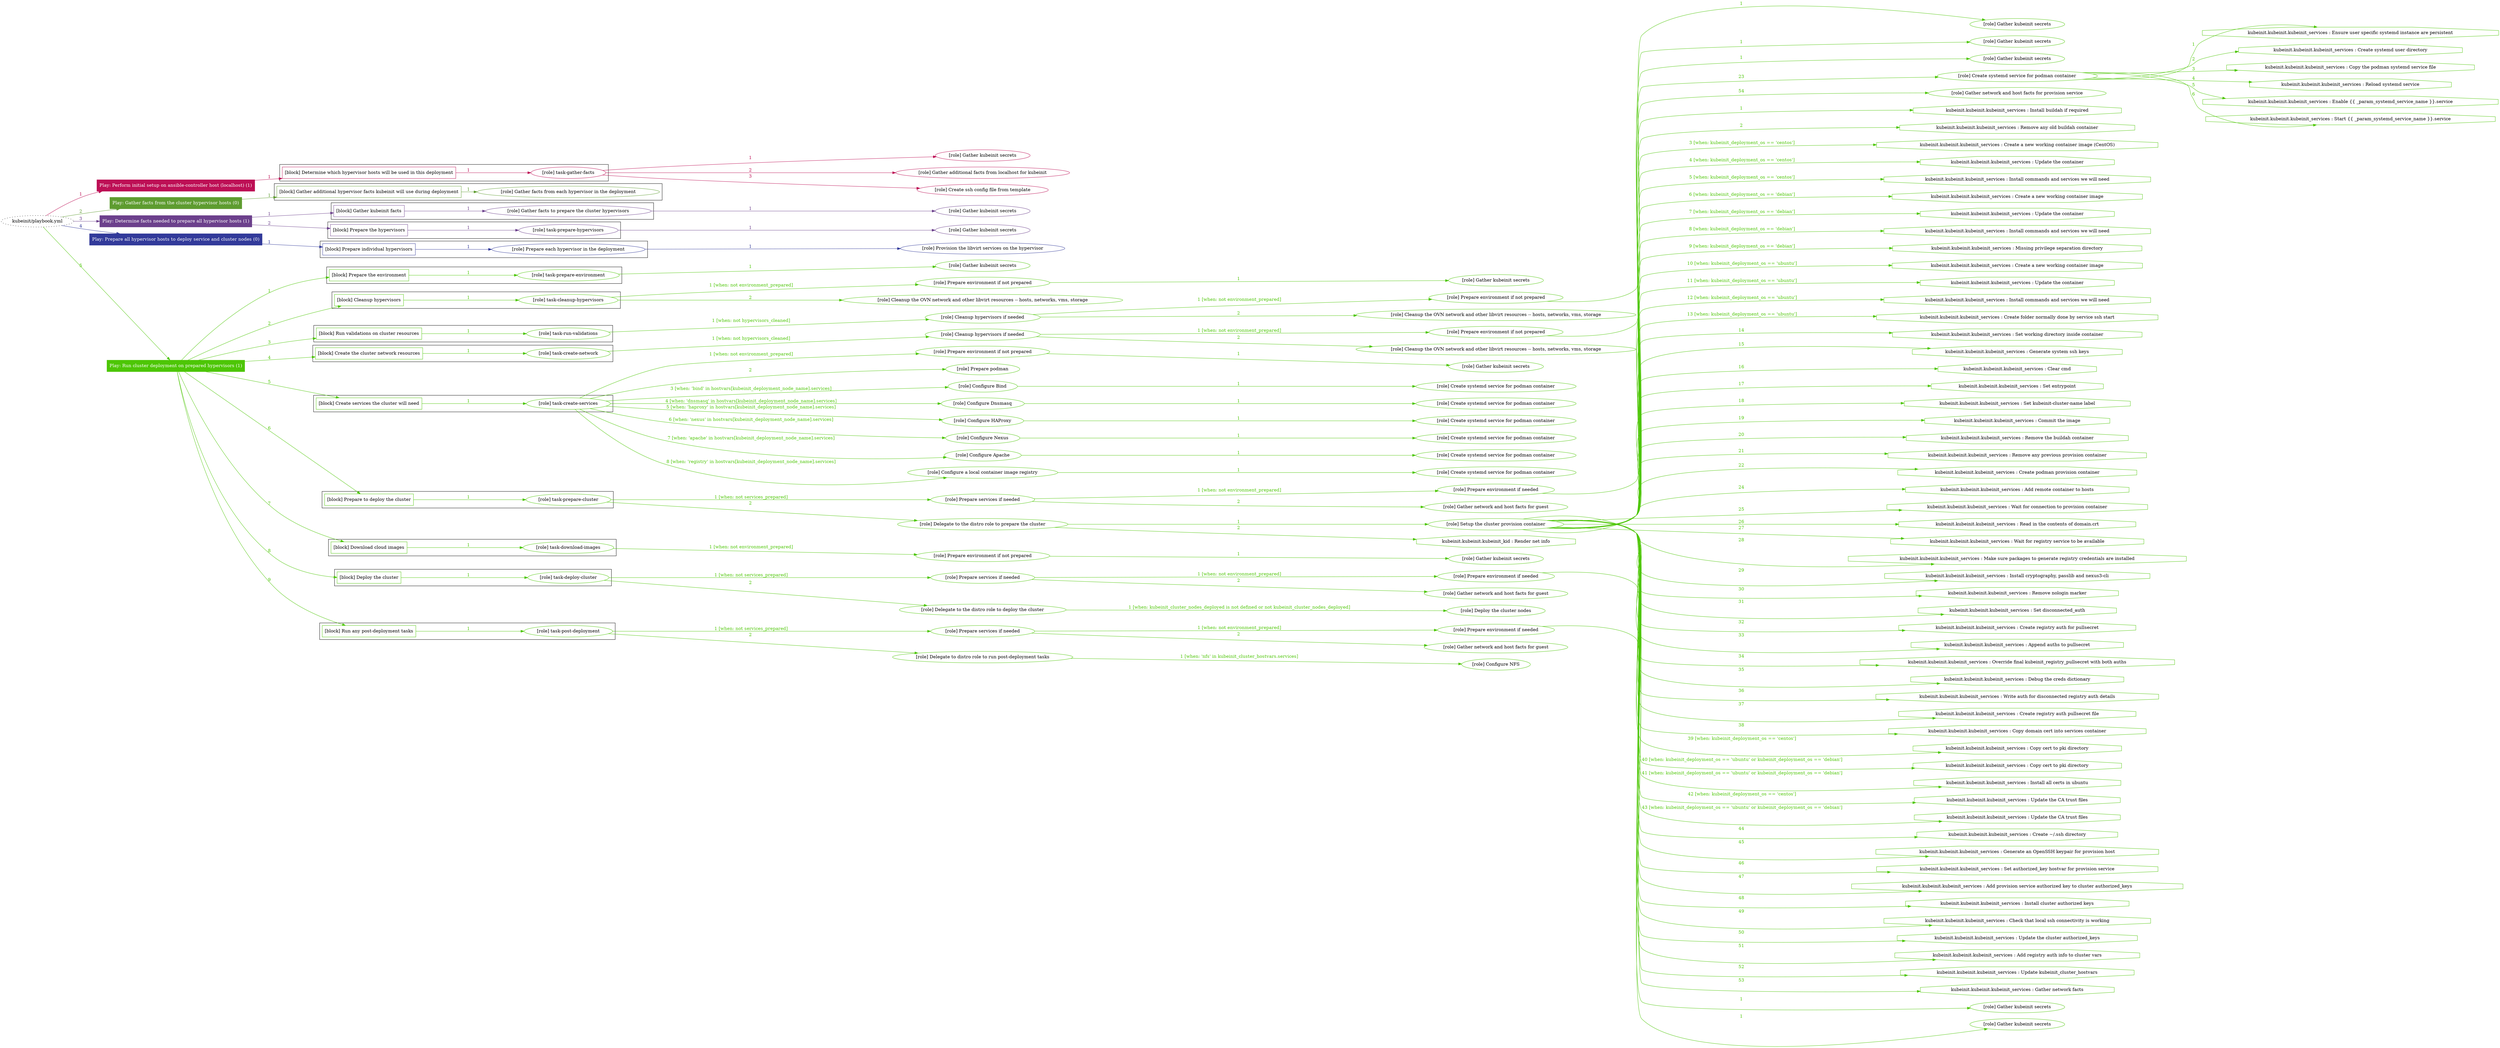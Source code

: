 digraph {
	graph [concentrate=true ordering=in rankdir=LR ratio=fill]
	edge [esep=5 sep=10]
	"kubeinit/playbook.yml" [URL="/home/runner/work/kubeinit/kubeinit/kubeinit/playbook.yml" id=playbook_1cd0ad19 style=dotted]
	play_3f92ce99 [label="Play: Perform initial setup on ansible-controller host (localhost) (1)" URL="/home/runner/work/kubeinit/kubeinit/kubeinit/playbook.yml" color="#bd0f55" fontcolor="#ffffff" id=play_3f92ce99 shape=box style=filled tooltip=localhost]
	"kubeinit/playbook.yml" -> play_3f92ce99 [label="1 " color="#bd0f55" fontcolor="#bd0f55" id=edge_9026a920 labeltooltip="1 " tooltip="1 "]
	subgraph "Gather kubeinit secrets" {
		role_a303fa6c [label="[role] Gather kubeinit secrets" URL="/home/runner/.ansible/collections/ansible_collections/kubeinit/kubeinit/roles/kubeinit_prepare/tasks/build_hypervisors_group.yml" color="#bd0f55" id=role_a303fa6c tooltip="Gather kubeinit secrets"]
	}
	subgraph "Gather additional facts from localhost for kubeinit" {
		role_de8dac18 [label="[role] Gather additional facts from localhost for kubeinit" URL="/home/runner/.ansible/collections/ansible_collections/kubeinit/kubeinit/roles/kubeinit_prepare/tasks/build_hypervisors_group.yml" color="#bd0f55" id=role_de8dac18 tooltip="Gather additional facts from localhost for kubeinit"]
	}
	subgraph "Create ssh config file from template" {
		role_9163b5f0 [label="[role] Create ssh config file from template" URL="/home/runner/.ansible/collections/ansible_collections/kubeinit/kubeinit/roles/kubeinit_prepare/tasks/build_hypervisors_group.yml" color="#bd0f55" id=role_9163b5f0 tooltip="Create ssh config file from template"]
	}
	subgraph "task-gather-facts" {
		role_c90dbce6 [label="[role] task-gather-facts" URL="/home/runner/work/kubeinit/kubeinit/kubeinit/playbook.yml" color="#bd0f55" id=role_c90dbce6 tooltip="task-gather-facts"]
		role_c90dbce6 -> role_a303fa6c [label="1 " color="#bd0f55" fontcolor="#bd0f55" id=edge_a6a88d71 labeltooltip="1 " tooltip="1 "]
		role_c90dbce6 -> role_de8dac18 [label="2 " color="#bd0f55" fontcolor="#bd0f55" id=edge_7e253f9a labeltooltip="2 " tooltip="2 "]
		role_c90dbce6 -> role_9163b5f0 [label="3 " color="#bd0f55" fontcolor="#bd0f55" id=edge_bf095c24 labeltooltip="3 " tooltip="3 "]
	}
	subgraph "Play: Perform initial setup on ansible-controller host (localhost) (1)" {
		play_3f92ce99 -> block_12f6102b [label=1 color="#bd0f55" fontcolor="#bd0f55" id=edge_4ffb1701 labeltooltip=1 tooltip=1]
		subgraph cluster_block_12f6102b {
			block_12f6102b [label="[block] Determine which hypervisor hosts will be used in this deployment" URL="/home/runner/work/kubeinit/kubeinit/kubeinit/playbook.yml" color="#bd0f55" id=block_12f6102b labeltooltip="Determine which hypervisor hosts will be used in this deployment" shape=box tooltip="Determine which hypervisor hosts will be used in this deployment"]
			block_12f6102b -> role_c90dbce6 [label="1 " color="#bd0f55" fontcolor="#bd0f55" id=edge_0c66a260 labeltooltip="1 " tooltip="1 "]
		}
	}
	play_8e539df4 [label="Play: Gather facts from the cluster hypervisor hosts (0)" URL="/home/runner/work/kubeinit/kubeinit/kubeinit/playbook.yml" color="#5e9c30" fontcolor="#ffffff" id=play_8e539df4 shape=box style=filled tooltip="Play: Gather facts from the cluster hypervisor hosts (0)"]
	"kubeinit/playbook.yml" -> play_8e539df4 [label="2 " color="#5e9c30" fontcolor="#5e9c30" id=edge_c7a94819 labeltooltip="2 " tooltip="2 "]
	subgraph "Gather facts from each hypervisor in the deployment" {
		role_f660e8ae [label="[role] Gather facts from each hypervisor in the deployment" URL="/home/runner/work/kubeinit/kubeinit/kubeinit/playbook.yml" color="#5e9c30" id=role_f660e8ae tooltip="Gather facts from each hypervisor in the deployment"]
	}
	subgraph "Play: Gather facts from the cluster hypervisor hosts (0)" {
		play_8e539df4 -> block_62b95513 [label=1 color="#5e9c30" fontcolor="#5e9c30" id=edge_4a9a85d6 labeltooltip=1 tooltip=1]
		subgraph cluster_block_62b95513 {
			block_62b95513 [label="[block] Gather additional hypervisor facts kubeinit will use during deployment" URL="/home/runner/work/kubeinit/kubeinit/kubeinit/playbook.yml" color="#5e9c30" id=block_62b95513 labeltooltip="Gather additional hypervisor facts kubeinit will use during deployment" shape=box tooltip="Gather additional hypervisor facts kubeinit will use during deployment"]
			block_62b95513 -> role_f660e8ae [label="1 " color="#5e9c30" fontcolor="#5e9c30" id=edge_ff297562 labeltooltip="1 " tooltip="1 "]
		}
	}
	play_6cd8bf2d [label="Play: Determine facts needed to prepare all hypervisor hosts (1)" URL="/home/runner/work/kubeinit/kubeinit/kubeinit/playbook.yml" color="#6c408c" fontcolor="#ffffff" id=play_6cd8bf2d shape=box style=filled tooltip=localhost]
	"kubeinit/playbook.yml" -> play_6cd8bf2d [label="3 " color="#6c408c" fontcolor="#6c408c" id=edge_d40d78b9 labeltooltip="3 " tooltip="3 "]
	subgraph "Gather kubeinit secrets" {
		role_d081d945 [label="[role] Gather kubeinit secrets" URL="/home/runner/.ansible/collections/ansible_collections/kubeinit/kubeinit/roles/kubeinit_prepare/tasks/gather_kubeinit_facts.yml" color="#6c408c" id=role_d081d945 tooltip="Gather kubeinit secrets"]
	}
	subgraph "Gather facts to prepare the cluster hypervisors" {
		role_35de8ae5 [label="[role] Gather facts to prepare the cluster hypervisors" URL="/home/runner/work/kubeinit/kubeinit/kubeinit/playbook.yml" color="#6c408c" id=role_35de8ae5 tooltip="Gather facts to prepare the cluster hypervisors"]
		role_35de8ae5 -> role_d081d945 [label="1 " color="#6c408c" fontcolor="#6c408c" id=edge_ebe3a7b9 labeltooltip="1 " tooltip="1 "]
	}
	subgraph "Gather kubeinit secrets" {
		role_28ea9d00 [label="[role] Gather kubeinit secrets" URL="/home/runner/.ansible/collections/ansible_collections/kubeinit/kubeinit/roles/kubeinit_prepare/tasks/gather_kubeinit_facts.yml" color="#6c408c" id=role_28ea9d00 tooltip="Gather kubeinit secrets"]
	}
	subgraph "task-prepare-hypervisors" {
		role_5eb4c036 [label="[role] task-prepare-hypervisors" URL="/home/runner/work/kubeinit/kubeinit/kubeinit/playbook.yml" color="#6c408c" id=role_5eb4c036 tooltip="task-prepare-hypervisors"]
		role_5eb4c036 -> role_28ea9d00 [label="1 " color="#6c408c" fontcolor="#6c408c" id=edge_d955ccab labeltooltip="1 " tooltip="1 "]
	}
	subgraph "Play: Determine facts needed to prepare all hypervisor hosts (1)" {
		play_6cd8bf2d -> block_d2ed5210 [label=1 color="#6c408c" fontcolor="#6c408c" id=edge_a370770e labeltooltip=1 tooltip=1]
		subgraph cluster_block_d2ed5210 {
			block_d2ed5210 [label="[block] Gather kubeinit facts" URL="/home/runner/work/kubeinit/kubeinit/kubeinit/playbook.yml" color="#6c408c" id=block_d2ed5210 labeltooltip="Gather kubeinit facts" shape=box tooltip="Gather kubeinit facts"]
			block_d2ed5210 -> role_35de8ae5 [label="1 " color="#6c408c" fontcolor="#6c408c" id=edge_2c989feb labeltooltip="1 " tooltip="1 "]
		}
		play_6cd8bf2d -> block_6f41c1b2 [label=2 color="#6c408c" fontcolor="#6c408c" id=edge_25a23ac0 labeltooltip=2 tooltip=2]
		subgraph cluster_block_6f41c1b2 {
			block_6f41c1b2 [label="[block] Prepare the hypervisors" URL="/home/runner/work/kubeinit/kubeinit/kubeinit/playbook.yml" color="#6c408c" id=block_6f41c1b2 labeltooltip="Prepare the hypervisors" shape=box tooltip="Prepare the hypervisors"]
			block_6f41c1b2 -> role_5eb4c036 [label="1 " color="#6c408c" fontcolor="#6c408c" id=edge_7ac8585a labeltooltip="1 " tooltip="1 "]
		}
	}
	play_6a029f30 [label="Play: Prepare all hypervisor hosts to deploy service and cluster nodes (0)" URL="/home/runner/work/kubeinit/kubeinit/kubeinit/playbook.yml" color="#323a9a" fontcolor="#ffffff" id=play_6a029f30 shape=box style=filled tooltip="Play: Prepare all hypervisor hosts to deploy service and cluster nodes (0)"]
	"kubeinit/playbook.yml" -> play_6a029f30 [label="4 " color="#323a9a" fontcolor="#323a9a" id=edge_0084ea5f labeltooltip="4 " tooltip="4 "]
	subgraph "Provision the libvirt services on the hypervisor" {
		role_8d9ae8e9 [label="[role] Provision the libvirt services on the hypervisor" URL="/home/runner/.ansible/collections/ansible_collections/kubeinit/kubeinit/roles/kubeinit_prepare/tasks/prepare_hypervisor.yml" color="#323a9a" id=role_8d9ae8e9 tooltip="Provision the libvirt services on the hypervisor"]
	}
	subgraph "Prepare each hypervisor in the deployment" {
		role_c72dc996 [label="[role] Prepare each hypervisor in the deployment" URL="/home/runner/work/kubeinit/kubeinit/kubeinit/playbook.yml" color="#323a9a" id=role_c72dc996 tooltip="Prepare each hypervisor in the deployment"]
		role_c72dc996 -> role_8d9ae8e9 [label="1 " color="#323a9a" fontcolor="#323a9a" id=edge_9557171c labeltooltip="1 " tooltip="1 "]
	}
	subgraph "Play: Prepare all hypervisor hosts to deploy service and cluster nodes (0)" {
		play_6a029f30 -> block_7cc8f32f [label=1 color="#323a9a" fontcolor="#323a9a" id=edge_70c52d5e labeltooltip=1 tooltip=1]
		subgraph cluster_block_7cc8f32f {
			block_7cc8f32f [label="[block] Prepare individual hypervisors" URL="/home/runner/work/kubeinit/kubeinit/kubeinit/playbook.yml" color="#323a9a" id=block_7cc8f32f labeltooltip="Prepare individual hypervisors" shape=box tooltip="Prepare individual hypervisors"]
			block_7cc8f32f -> role_c72dc996 [label="1 " color="#323a9a" fontcolor="#323a9a" id=edge_b7c56608 labeltooltip="1 " tooltip="1 "]
		}
	}
	play_9c832403 [label="Play: Run cluster deployment on prepared hypervisors (1)" URL="/home/runner/work/kubeinit/kubeinit/kubeinit/playbook.yml" color="#4dc606" fontcolor="#ffffff" id=play_9c832403 shape=box style=filled tooltip=localhost]
	"kubeinit/playbook.yml" -> play_9c832403 [label="5 " color="#4dc606" fontcolor="#4dc606" id=edge_dcd6c384 labeltooltip="5 " tooltip="5 "]
	subgraph "Gather kubeinit secrets" {
		role_1ed79abc [label="[role] Gather kubeinit secrets" URL="/home/runner/.ansible/collections/ansible_collections/kubeinit/kubeinit/roles/kubeinit_prepare/tasks/gather_kubeinit_facts.yml" color="#4dc606" id=role_1ed79abc tooltip="Gather kubeinit secrets"]
	}
	subgraph "task-prepare-environment" {
		role_7139d75e [label="[role] task-prepare-environment" URL="/home/runner/work/kubeinit/kubeinit/kubeinit/playbook.yml" color="#4dc606" id=role_7139d75e tooltip="task-prepare-environment"]
		role_7139d75e -> role_1ed79abc [label="1 " color="#4dc606" fontcolor="#4dc606" id=edge_f418726d labeltooltip="1 " tooltip="1 "]
	}
	subgraph "Gather kubeinit secrets" {
		role_1ad4d306 [label="[role] Gather kubeinit secrets" URL="/home/runner/.ansible/collections/ansible_collections/kubeinit/kubeinit/roles/kubeinit_prepare/tasks/gather_kubeinit_facts.yml" color="#4dc606" id=role_1ad4d306 tooltip="Gather kubeinit secrets"]
	}
	subgraph "Prepare environment if not prepared" {
		role_c754b19c [label="[role] Prepare environment if not prepared" URL="/home/runner/.ansible/collections/ansible_collections/kubeinit/kubeinit/roles/kubeinit_prepare/tasks/cleanup_hypervisors.yml" color="#4dc606" id=role_c754b19c tooltip="Prepare environment if not prepared"]
		role_c754b19c -> role_1ad4d306 [label="1 " color="#4dc606" fontcolor="#4dc606" id=edge_631f54d4 labeltooltip="1 " tooltip="1 "]
	}
	subgraph "Cleanup the OVN network and other libvirt resources -- hosts, networks, vms, storage" {
		role_e54846de [label="[role] Cleanup the OVN network and other libvirt resources -- hosts, networks, vms, storage" URL="/home/runner/.ansible/collections/ansible_collections/kubeinit/kubeinit/roles/kubeinit_prepare/tasks/cleanup_hypervisors.yml" color="#4dc606" id=role_e54846de tooltip="Cleanup the OVN network and other libvirt resources -- hosts, networks, vms, storage"]
	}
	subgraph "task-cleanup-hypervisors" {
		role_efec3e49 [label="[role] task-cleanup-hypervisors" URL="/home/runner/work/kubeinit/kubeinit/kubeinit/playbook.yml" color="#4dc606" id=role_efec3e49 tooltip="task-cleanup-hypervisors"]
		role_efec3e49 -> role_c754b19c [label="1 [when: not environment_prepared]" color="#4dc606" fontcolor="#4dc606" id=edge_d877009c labeltooltip="1 [when: not environment_prepared]" tooltip="1 [when: not environment_prepared]"]
		role_efec3e49 -> role_e54846de [label="2 " color="#4dc606" fontcolor="#4dc606" id=edge_a92cf212 labeltooltip="2 " tooltip="2 "]
	}
	subgraph "Gather kubeinit secrets" {
		role_10e2217d [label="[role] Gather kubeinit secrets" URL="/home/runner/.ansible/collections/ansible_collections/kubeinit/kubeinit/roles/kubeinit_prepare/tasks/gather_kubeinit_facts.yml" color="#4dc606" id=role_10e2217d tooltip="Gather kubeinit secrets"]
	}
	subgraph "Prepare environment if not prepared" {
		role_f6a0c15b [label="[role] Prepare environment if not prepared" URL="/home/runner/.ansible/collections/ansible_collections/kubeinit/kubeinit/roles/kubeinit_prepare/tasks/cleanup_hypervisors.yml" color="#4dc606" id=role_f6a0c15b tooltip="Prepare environment if not prepared"]
		role_f6a0c15b -> role_10e2217d [label="1 " color="#4dc606" fontcolor="#4dc606" id=edge_bb08a97d labeltooltip="1 " tooltip="1 "]
	}
	subgraph "Cleanup the OVN network and other libvirt resources -- hosts, networks, vms, storage" {
		role_9f27dccd [label="[role] Cleanup the OVN network and other libvirt resources -- hosts, networks, vms, storage" URL="/home/runner/.ansible/collections/ansible_collections/kubeinit/kubeinit/roles/kubeinit_prepare/tasks/cleanup_hypervisors.yml" color="#4dc606" id=role_9f27dccd tooltip="Cleanup the OVN network and other libvirt resources -- hosts, networks, vms, storage"]
	}
	subgraph "Cleanup hypervisors if needed" {
		role_b9bfdc58 [label="[role] Cleanup hypervisors if needed" URL="/home/runner/.ansible/collections/ansible_collections/kubeinit/kubeinit/roles/kubeinit_validations/tasks/main.yml" color="#4dc606" id=role_b9bfdc58 tooltip="Cleanup hypervisors if needed"]
		role_b9bfdc58 -> role_f6a0c15b [label="1 [when: not environment_prepared]" color="#4dc606" fontcolor="#4dc606" id=edge_a24ac11a labeltooltip="1 [when: not environment_prepared]" tooltip="1 [when: not environment_prepared]"]
		role_b9bfdc58 -> role_9f27dccd [label="2 " color="#4dc606" fontcolor="#4dc606" id=edge_97822c6a labeltooltip="2 " tooltip="2 "]
	}
	subgraph "task-run-validations" {
		role_6860d142 [label="[role] task-run-validations" URL="/home/runner/work/kubeinit/kubeinit/kubeinit/playbook.yml" color="#4dc606" id=role_6860d142 tooltip="task-run-validations"]
		role_6860d142 -> role_b9bfdc58 [label="1 [when: not hypervisors_cleaned]" color="#4dc606" fontcolor="#4dc606" id=edge_ad151af5 labeltooltip="1 [when: not hypervisors_cleaned]" tooltip="1 [when: not hypervisors_cleaned]"]
	}
	subgraph "Gather kubeinit secrets" {
		role_7c420617 [label="[role] Gather kubeinit secrets" URL="/home/runner/.ansible/collections/ansible_collections/kubeinit/kubeinit/roles/kubeinit_prepare/tasks/gather_kubeinit_facts.yml" color="#4dc606" id=role_7c420617 tooltip="Gather kubeinit secrets"]
	}
	subgraph "Prepare environment if not prepared" {
		role_a149926b [label="[role] Prepare environment if not prepared" URL="/home/runner/.ansible/collections/ansible_collections/kubeinit/kubeinit/roles/kubeinit_prepare/tasks/cleanup_hypervisors.yml" color="#4dc606" id=role_a149926b tooltip="Prepare environment if not prepared"]
		role_a149926b -> role_7c420617 [label="1 " color="#4dc606" fontcolor="#4dc606" id=edge_3ac7a4a2 labeltooltip="1 " tooltip="1 "]
	}
	subgraph "Cleanup the OVN network and other libvirt resources -- hosts, networks, vms, storage" {
		role_2fbc7ee9 [label="[role] Cleanup the OVN network and other libvirt resources -- hosts, networks, vms, storage" URL="/home/runner/.ansible/collections/ansible_collections/kubeinit/kubeinit/roles/kubeinit_prepare/tasks/cleanup_hypervisors.yml" color="#4dc606" id=role_2fbc7ee9 tooltip="Cleanup the OVN network and other libvirt resources -- hosts, networks, vms, storage"]
	}
	subgraph "Cleanup hypervisors if needed" {
		role_54cce3fe [label="[role] Cleanup hypervisors if needed" URL="/home/runner/.ansible/collections/ansible_collections/kubeinit/kubeinit/roles/kubeinit_libvirt/tasks/create_network.yml" color="#4dc606" id=role_54cce3fe tooltip="Cleanup hypervisors if needed"]
		role_54cce3fe -> role_a149926b [label="1 [when: not environment_prepared]" color="#4dc606" fontcolor="#4dc606" id=edge_efb2ad96 labeltooltip="1 [when: not environment_prepared]" tooltip="1 [when: not environment_prepared]"]
		role_54cce3fe -> role_2fbc7ee9 [label="2 " color="#4dc606" fontcolor="#4dc606" id=edge_d3071834 labeltooltip="2 " tooltip="2 "]
	}
	subgraph "task-create-network" {
		role_51cc66a8 [label="[role] task-create-network" URL="/home/runner/work/kubeinit/kubeinit/kubeinit/playbook.yml" color="#4dc606" id=role_51cc66a8 tooltip="task-create-network"]
		role_51cc66a8 -> role_54cce3fe [label="1 [when: not hypervisors_cleaned]" color="#4dc606" fontcolor="#4dc606" id=edge_f910237f labeltooltip="1 [when: not hypervisors_cleaned]" tooltip="1 [when: not hypervisors_cleaned]"]
	}
	subgraph "Gather kubeinit secrets" {
		role_a8b3cff1 [label="[role] Gather kubeinit secrets" URL="/home/runner/.ansible/collections/ansible_collections/kubeinit/kubeinit/roles/kubeinit_prepare/tasks/gather_kubeinit_facts.yml" color="#4dc606" id=role_a8b3cff1 tooltip="Gather kubeinit secrets"]
	}
	subgraph "Prepare environment if not prepared" {
		role_d475d3c9 [label="[role] Prepare environment if not prepared" URL="/home/runner/.ansible/collections/ansible_collections/kubeinit/kubeinit/roles/kubeinit_services/tasks/main.yml" color="#4dc606" id=role_d475d3c9 tooltip="Prepare environment if not prepared"]
		role_d475d3c9 -> role_a8b3cff1 [label="1 " color="#4dc606" fontcolor="#4dc606" id=edge_2e50e818 labeltooltip="1 " tooltip="1 "]
	}
	subgraph "Prepare podman" {
		role_4f7ff1fc [label="[role] Prepare podman" URL="/home/runner/.ansible/collections/ansible_collections/kubeinit/kubeinit/roles/kubeinit_services/tasks/00_create_service_pod.yml" color="#4dc606" id=role_4f7ff1fc tooltip="Prepare podman"]
	}
	subgraph "Create systemd service for podman container" {
		role_1e1da5f6 [label="[role] Create systemd service for podman container" URL="/home/runner/.ansible/collections/ansible_collections/kubeinit/kubeinit/roles/kubeinit_bind/tasks/main.yml" color="#4dc606" id=role_1e1da5f6 tooltip="Create systemd service for podman container"]
	}
	subgraph "Configure Bind" {
		role_d2c07e41 [label="[role] Configure Bind" URL="/home/runner/.ansible/collections/ansible_collections/kubeinit/kubeinit/roles/kubeinit_services/tasks/start_services_containers.yml" color="#4dc606" id=role_d2c07e41 tooltip="Configure Bind"]
		role_d2c07e41 -> role_1e1da5f6 [label="1 " color="#4dc606" fontcolor="#4dc606" id=edge_c4d5ef49 labeltooltip="1 " tooltip="1 "]
	}
	subgraph "Create systemd service for podman container" {
		role_333d0ce3 [label="[role] Create systemd service for podman container" URL="/home/runner/.ansible/collections/ansible_collections/kubeinit/kubeinit/roles/kubeinit_dnsmasq/tasks/main.yml" color="#4dc606" id=role_333d0ce3 tooltip="Create systemd service for podman container"]
	}
	subgraph "Configure Dnsmasq" {
		role_b8fe0020 [label="[role] Configure Dnsmasq" URL="/home/runner/.ansible/collections/ansible_collections/kubeinit/kubeinit/roles/kubeinit_services/tasks/start_services_containers.yml" color="#4dc606" id=role_b8fe0020 tooltip="Configure Dnsmasq"]
		role_b8fe0020 -> role_333d0ce3 [label="1 " color="#4dc606" fontcolor="#4dc606" id=edge_9b393cc8 labeltooltip="1 " tooltip="1 "]
	}
	subgraph "Create systemd service for podman container" {
		role_4878f3db [label="[role] Create systemd service for podman container" URL="/home/runner/.ansible/collections/ansible_collections/kubeinit/kubeinit/roles/kubeinit_haproxy/tasks/main.yml" color="#4dc606" id=role_4878f3db tooltip="Create systemd service for podman container"]
	}
	subgraph "Configure HAProxy" {
		role_1da67668 [label="[role] Configure HAProxy" URL="/home/runner/.ansible/collections/ansible_collections/kubeinit/kubeinit/roles/kubeinit_services/tasks/start_services_containers.yml" color="#4dc606" id=role_1da67668 tooltip="Configure HAProxy"]
		role_1da67668 -> role_4878f3db [label="1 " color="#4dc606" fontcolor="#4dc606" id=edge_f93607a9 labeltooltip="1 " tooltip="1 "]
	}
	subgraph "Create systemd service for podman container" {
		role_a4277508 [label="[role] Create systemd service for podman container" URL="/home/runner/.ansible/collections/ansible_collections/kubeinit/kubeinit/roles/kubeinit_nexus/tasks/main.yml" color="#4dc606" id=role_a4277508 tooltip="Create systemd service for podman container"]
	}
	subgraph "Configure Nexus" {
		role_d7456f78 [label="[role] Configure Nexus" URL="/home/runner/.ansible/collections/ansible_collections/kubeinit/kubeinit/roles/kubeinit_services/tasks/start_services_containers.yml" color="#4dc606" id=role_d7456f78 tooltip="Configure Nexus"]
		role_d7456f78 -> role_a4277508 [label="1 " color="#4dc606" fontcolor="#4dc606" id=edge_2ccc1590 labeltooltip="1 " tooltip="1 "]
	}
	subgraph "Create systemd service for podman container" {
		role_6f48f410 [label="[role] Create systemd service for podman container" URL="/home/runner/.ansible/collections/ansible_collections/kubeinit/kubeinit/roles/kubeinit_apache/tasks/main.yml" color="#4dc606" id=role_6f48f410 tooltip="Create systemd service for podman container"]
	}
	subgraph "Configure Apache" {
		role_35e03c6e [label="[role] Configure Apache" URL="/home/runner/.ansible/collections/ansible_collections/kubeinit/kubeinit/roles/kubeinit_services/tasks/start_services_containers.yml" color="#4dc606" id=role_35e03c6e tooltip="Configure Apache"]
		role_35e03c6e -> role_6f48f410 [label="1 " color="#4dc606" fontcolor="#4dc606" id=edge_9bf0b351 labeltooltip="1 " tooltip="1 "]
	}
	subgraph "Create systemd service for podman container" {
		role_3357e0c0 [label="[role] Create systemd service for podman container" URL="/home/runner/.ansible/collections/ansible_collections/kubeinit/kubeinit/roles/kubeinit_registry/tasks/main.yml" color="#4dc606" id=role_3357e0c0 tooltip="Create systemd service for podman container"]
	}
	subgraph "Configure a local container image registry" {
		role_7bc2fb5f [label="[role] Configure a local container image registry" URL="/home/runner/.ansible/collections/ansible_collections/kubeinit/kubeinit/roles/kubeinit_services/tasks/start_services_containers.yml" color="#4dc606" id=role_7bc2fb5f tooltip="Configure a local container image registry"]
		role_7bc2fb5f -> role_3357e0c0 [label="1 " color="#4dc606" fontcolor="#4dc606" id=edge_0c439cc0 labeltooltip="1 " tooltip="1 "]
	}
	subgraph "task-create-services" {
		role_2ffe22b0 [label="[role] task-create-services" URL="/home/runner/work/kubeinit/kubeinit/kubeinit/playbook.yml" color="#4dc606" id=role_2ffe22b0 tooltip="task-create-services"]
		role_2ffe22b0 -> role_d475d3c9 [label="1 [when: not environment_prepared]" color="#4dc606" fontcolor="#4dc606" id=edge_ea250dd8 labeltooltip="1 [when: not environment_prepared]" tooltip="1 [when: not environment_prepared]"]
		role_2ffe22b0 -> role_4f7ff1fc [label="2 " color="#4dc606" fontcolor="#4dc606" id=edge_472315bc labeltooltip="2 " tooltip="2 "]
		role_2ffe22b0 -> role_d2c07e41 [label="3 [when: 'bind' in hostvars[kubeinit_deployment_node_name].services]" color="#4dc606" fontcolor="#4dc606" id=edge_c84fbffc labeltooltip="3 [when: 'bind' in hostvars[kubeinit_deployment_node_name].services]" tooltip="3 [when: 'bind' in hostvars[kubeinit_deployment_node_name].services]"]
		role_2ffe22b0 -> role_b8fe0020 [label="4 [when: 'dnsmasq' in hostvars[kubeinit_deployment_node_name].services]" color="#4dc606" fontcolor="#4dc606" id=edge_73b6fa24 labeltooltip="4 [when: 'dnsmasq' in hostvars[kubeinit_deployment_node_name].services]" tooltip="4 [when: 'dnsmasq' in hostvars[kubeinit_deployment_node_name].services]"]
		role_2ffe22b0 -> role_1da67668 [label="5 [when: 'haproxy' in hostvars[kubeinit_deployment_node_name].services]" color="#4dc606" fontcolor="#4dc606" id=edge_3c1667e4 labeltooltip="5 [when: 'haproxy' in hostvars[kubeinit_deployment_node_name].services]" tooltip="5 [when: 'haproxy' in hostvars[kubeinit_deployment_node_name].services]"]
		role_2ffe22b0 -> role_d7456f78 [label="6 [when: 'nexus' in hostvars[kubeinit_deployment_node_name].services]" color="#4dc606" fontcolor="#4dc606" id=edge_3dd4d436 labeltooltip="6 [when: 'nexus' in hostvars[kubeinit_deployment_node_name].services]" tooltip="6 [when: 'nexus' in hostvars[kubeinit_deployment_node_name].services]"]
		role_2ffe22b0 -> role_35e03c6e [label="7 [when: 'apache' in hostvars[kubeinit_deployment_node_name].services]" color="#4dc606" fontcolor="#4dc606" id=edge_40f97b17 labeltooltip="7 [when: 'apache' in hostvars[kubeinit_deployment_node_name].services]" tooltip="7 [when: 'apache' in hostvars[kubeinit_deployment_node_name].services]"]
		role_2ffe22b0 -> role_7bc2fb5f [label="8 [when: 'registry' in hostvars[kubeinit_deployment_node_name].services]" color="#4dc606" fontcolor="#4dc606" id=edge_f0dacdaa labeltooltip="8 [when: 'registry' in hostvars[kubeinit_deployment_node_name].services]" tooltip="8 [when: 'registry' in hostvars[kubeinit_deployment_node_name].services]"]
	}
	subgraph "Gather kubeinit secrets" {
		role_964c1546 [label="[role] Gather kubeinit secrets" URL="/home/runner/.ansible/collections/ansible_collections/kubeinit/kubeinit/roles/kubeinit_prepare/tasks/gather_kubeinit_facts.yml" color="#4dc606" id=role_964c1546 tooltip="Gather kubeinit secrets"]
	}
	subgraph "Prepare environment if needed" {
		role_9797cfec [label="[role] Prepare environment if needed" URL="/home/runner/.ansible/collections/ansible_collections/kubeinit/kubeinit/roles/kubeinit_services/tasks/prepare_services.yml" color="#4dc606" id=role_9797cfec tooltip="Prepare environment if needed"]
		role_9797cfec -> role_964c1546 [label="1 " color="#4dc606" fontcolor="#4dc606" id=edge_04a570a8 labeltooltip="1 " tooltip="1 "]
	}
	subgraph "Gather network and host facts for guest" {
		role_7cae7066 [label="[role] Gather network and host facts for guest" URL="/home/runner/.ansible/collections/ansible_collections/kubeinit/kubeinit/roles/kubeinit_services/tasks/prepare_services.yml" color="#4dc606" id=role_7cae7066 tooltip="Gather network and host facts for guest"]
	}
	subgraph "Prepare services if needed" {
		role_0d4a36cc [label="[role] Prepare services if needed" URL="/home/runner/.ansible/collections/ansible_collections/kubeinit/kubeinit/roles/kubeinit_prepare/tasks/prepare_cluster.yml" color="#4dc606" id=role_0d4a36cc tooltip="Prepare services if needed"]
		role_0d4a36cc -> role_9797cfec [label="1 [when: not environment_prepared]" color="#4dc606" fontcolor="#4dc606" id=edge_32f7e441 labeltooltip="1 [when: not environment_prepared]" tooltip="1 [when: not environment_prepared]"]
		role_0d4a36cc -> role_7cae7066 [label="2 " color="#4dc606" fontcolor="#4dc606" id=edge_86b47b21 labeltooltip="2 " tooltip="2 "]
	}
	subgraph "Create systemd service for podman container" {
		role_859ffc16 [label="[role] Create systemd service for podman container" URL="/home/runner/.ansible/collections/ansible_collections/kubeinit/kubeinit/roles/kubeinit_services/tasks/create_provision_container.yml" color="#4dc606" id=role_859ffc16 tooltip="Create systemd service for podman container"]
		task_75840b7b [label="kubeinit.kubeinit.kubeinit_services : Ensure user specific systemd instance are persistent" URL="/home/runner/.ansible/collections/ansible_collections/kubeinit/kubeinit/roles/kubeinit_services/tasks/create_managed_service.yml" color="#4dc606" id=task_75840b7b shape=octagon tooltip="kubeinit.kubeinit.kubeinit_services : Ensure user specific systemd instance are persistent"]
		role_859ffc16 -> task_75840b7b [label="1 " color="#4dc606" fontcolor="#4dc606" id=edge_7c5b297a labeltooltip="1 " tooltip="1 "]
		task_00c22009 [label="kubeinit.kubeinit.kubeinit_services : Create systemd user directory" URL="/home/runner/.ansible/collections/ansible_collections/kubeinit/kubeinit/roles/kubeinit_services/tasks/create_managed_service.yml" color="#4dc606" id=task_00c22009 shape=octagon tooltip="kubeinit.kubeinit.kubeinit_services : Create systemd user directory"]
		role_859ffc16 -> task_00c22009 [label="2 " color="#4dc606" fontcolor="#4dc606" id=edge_a58e8ebc labeltooltip="2 " tooltip="2 "]
		task_d3d3bafd [label="kubeinit.kubeinit.kubeinit_services : Copy the podman systemd service file" URL="/home/runner/.ansible/collections/ansible_collections/kubeinit/kubeinit/roles/kubeinit_services/tasks/create_managed_service.yml" color="#4dc606" id=task_d3d3bafd shape=octagon tooltip="kubeinit.kubeinit.kubeinit_services : Copy the podman systemd service file"]
		role_859ffc16 -> task_d3d3bafd [label="3 " color="#4dc606" fontcolor="#4dc606" id=edge_228ef35d labeltooltip="3 " tooltip="3 "]
		task_771fadfa [label="kubeinit.kubeinit.kubeinit_services : Reload systemd service" URL="/home/runner/.ansible/collections/ansible_collections/kubeinit/kubeinit/roles/kubeinit_services/tasks/create_managed_service.yml" color="#4dc606" id=task_771fadfa shape=octagon tooltip="kubeinit.kubeinit.kubeinit_services : Reload systemd service"]
		role_859ffc16 -> task_771fadfa [label="4 " color="#4dc606" fontcolor="#4dc606" id=edge_55269b19 labeltooltip="4 " tooltip="4 "]
		task_fb325aa0 [label="kubeinit.kubeinit.kubeinit_services : Enable {{ _param_systemd_service_name }}.service" URL="/home/runner/.ansible/collections/ansible_collections/kubeinit/kubeinit/roles/kubeinit_services/tasks/create_managed_service.yml" color="#4dc606" id=task_fb325aa0 shape=octagon tooltip="kubeinit.kubeinit.kubeinit_services : Enable {{ _param_systemd_service_name }}.service"]
		role_859ffc16 -> task_fb325aa0 [label="5 " color="#4dc606" fontcolor="#4dc606" id=edge_c6fb7ab6 labeltooltip="5 " tooltip="5 "]
		task_f7cd876f [label="kubeinit.kubeinit.kubeinit_services : Start {{ _param_systemd_service_name }}.service" URL="/home/runner/.ansible/collections/ansible_collections/kubeinit/kubeinit/roles/kubeinit_services/tasks/create_managed_service.yml" color="#4dc606" id=task_f7cd876f shape=octagon tooltip="kubeinit.kubeinit.kubeinit_services : Start {{ _param_systemd_service_name }}.service"]
		role_859ffc16 -> task_f7cd876f [label="6 " color="#4dc606" fontcolor="#4dc606" id=edge_db0ab143 labeltooltip="6 " tooltip="6 "]
	}
	subgraph "Gather network and host facts for provision service" {
		role_1eb7d5d4 [label="[role] Gather network and host facts for provision service" URL="/home/runner/.ansible/collections/ansible_collections/kubeinit/kubeinit/roles/kubeinit_services/tasks/create_provision_container.yml" color="#4dc606" id=role_1eb7d5d4 tooltip="Gather network and host facts for provision service"]
	}
	subgraph "Setup the cluster provision container" {
		role_a6e0a6de [label="[role] Setup the cluster provision container" URL="/home/runner/.ansible/collections/ansible_collections/kubeinit/kubeinit/roles/kubeinit_kid/tasks/prepare_cluster.yml" color="#4dc606" id=role_a6e0a6de tooltip="Setup the cluster provision container"]
		task_ad3eae3d [label="kubeinit.kubeinit.kubeinit_services : Install buildah if required" URL="/home/runner/.ansible/collections/ansible_collections/kubeinit/kubeinit/roles/kubeinit_services/tasks/create_provision_container.yml" color="#4dc606" id=task_ad3eae3d shape=octagon tooltip="kubeinit.kubeinit.kubeinit_services : Install buildah if required"]
		role_a6e0a6de -> task_ad3eae3d [label="1 " color="#4dc606" fontcolor="#4dc606" id=edge_fdd169ba labeltooltip="1 " tooltip="1 "]
		task_4469b91b [label="kubeinit.kubeinit.kubeinit_services : Remove any old buildah container" URL="/home/runner/.ansible/collections/ansible_collections/kubeinit/kubeinit/roles/kubeinit_services/tasks/create_provision_container.yml" color="#4dc606" id=task_4469b91b shape=octagon tooltip="kubeinit.kubeinit.kubeinit_services : Remove any old buildah container"]
		role_a6e0a6de -> task_4469b91b [label="2 " color="#4dc606" fontcolor="#4dc606" id=edge_3bd96976 labeltooltip="2 " tooltip="2 "]
		task_0c71303d [label="kubeinit.kubeinit.kubeinit_services : Create a new working container image (CentOS)" URL="/home/runner/.ansible/collections/ansible_collections/kubeinit/kubeinit/roles/kubeinit_services/tasks/create_provision_container.yml" color="#4dc606" id=task_0c71303d shape=octagon tooltip="kubeinit.kubeinit.kubeinit_services : Create a new working container image (CentOS)"]
		role_a6e0a6de -> task_0c71303d [label="3 [when: kubeinit_deployment_os == 'centos']" color="#4dc606" fontcolor="#4dc606" id=edge_88721616 labeltooltip="3 [when: kubeinit_deployment_os == 'centos']" tooltip="3 [when: kubeinit_deployment_os == 'centos']"]
		task_89c63133 [label="kubeinit.kubeinit.kubeinit_services : Update the container" URL="/home/runner/.ansible/collections/ansible_collections/kubeinit/kubeinit/roles/kubeinit_services/tasks/create_provision_container.yml" color="#4dc606" id=task_89c63133 shape=octagon tooltip="kubeinit.kubeinit.kubeinit_services : Update the container"]
		role_a6e0a6de -> task_89c63133 [label="4 [when: kubeinit_deployment_os == 'centos']" color="#4dc606" fontcolor="#4dc606" id=edge_cdb21cc2 labeltooltip="4 [when: kubeinit_deployment_os == 'centos']" tooltip="4 [when: kubeinit_deployment_os == 'centos']"]
		task_b92c9d9d [label="kubeinit.kubeinit.kubeinit_services : Install commands and services we will need" URL="/home/runner/.ansible/collections/ansible_collections/kubeinit/kubeinit/roles/kubeinit_services/tasks/create_provision_container.yml" color="#4dc606" id=task_b92c9d9d shape=octagon tooltip="kubeinit.kubeinit.kubeinit_services : Install commands and services we will need"]
		role_a6e0a6de -> task_b92c9d9d [label="5 [when: kubeinit_deployment_os == 'centos']" color="#4dc606" fontcolor="#4dc606" id=edge_a9f3bcd6 labeltooltip="5 [when: kubeinit_deployment_os == 'centos']" tooltip="5 [when: kubeinit_deployment_os == 'centos']"]
		task_7a5a5f7d [label="kubeinit.kubeinit.kubeinit_services : Create a new working container image" URL="/home/runner/.ansible/collections/ansible_collections/kubeinit/kubeinit/roles/kubeinit_services/tasks/create_provision_container.yml" color="#4dc606" id=task_7a5a5f7d shape=octagon tooltip="kubeinit.kubeinit.kubeinit_services : Create a new working container image"]
		role_a6e0a6de -> task_7a5a5f7d [label="6 [when: kubeinit_deployment_os == 'debian']" color="#4dc606" fontcolor="#4dc606" id=edge_2e2fe199 labeltooltip="6 [when: kubeinit_deployment_os == 'debian']" tooltip="6 [when: kubeinit_deployment_os == 'debian']"]
		task_de3c2c57 [label="kubeinit.kubeinit.kubeinit_services : Update the container" URL="/home/runner/.ansible/collections/ansible_collections/kubeinit/kubeinit/roles/kubeinit_services/tasks/create_provision_container.yml" color="#4dc606" id=task_de3c2c57 shape=octagon tooltip="kubeinit.kubeinit.kubeinit_services : Update the container"]
		role_a6e0a6de -> task_de3c2c57 [label="7 [when: kubeinit_deployment_os == 'debian']" color="#4dc606" fontcolor="#4dc606" id=edge_d078933f labeltooltip="7 [when: kubeinit_deployment_os == 'debian']" tooltip="7 [when: kubeinit_deployment_os == 'debian']"]
		task_a8bc5d6d [label="kubeinit.kubeinit.kubeinit_services : Install commands and services we will need" URL="/home/runner/.ansible/collections/ansible_collections/kubeinit/kubeinit/roles/kubeinit_services/tasks/create_provision_container.yml" color="#4dc606" id=task_a8bc5d6d shape=octagon tooltip="kubeinit.kubeinit.kubeinit_services : Install commands and services we will need"]
		role_a6e0a6de -> task_a8bc5d6d [label="8 [when: kubeinit_deployment_os == 'debian']" color="#4dc606" fontcolor="#4dc606" id=edge_1627f795 labeltooltip="8 [when: kubeinit_deployment_os == 'debian']" tooltip="8 [when: kubeinit_deployment_os == 'debian']"]
		task_87a24a70 [label="kubeinit.kubeinit.kubeinit_services : Missing privilege separation directory" URL="/home/runner/.ansible/collections/ansible_collections/kubeinit/kubeinit/roles/kubeinit_services/tasks/create_provision_container.yml" color="#4dc606" id=task_87a24a70 shape=octagon tooltip="kubeinit.kubeinit.kubeinit_services : Missing privilege separation directory"]
		role_a6e0a6de -> task_87a24a70 [label="9 [when: kubeinit_deployment_os == 'debian']" color="#4dc606" fontcolor="#4dc606" id=edge_d0e379d0 labeltooltip="9 [when: kubeinit_deployment_os == 'debian']" tooltip="9 [when: kubeinit_deployment_os == 'debian']"]
		task_768648fc [label="kubeinit.kubeinit.kubeinit_services : Create a new working container image" URL="/home/runner/.ansible/collections/ansible_collections/kubeinit/kubeinit/roles/kubeinit_services/tasks/create_provision_container.yml" color="#4dc606" id=task_768648fc shape=octagon tooltip="kubeinit.kubeinit.kubeinit_services : Create a new working container image"]
		role_a6e0a6de -> task_768648fc [label="10 [when: kubeinit_deployment_os == 'ubuntu']" color="#4dc606" fontcolor="#4dc606" id=edge_561a40e8 labeltooltip="10 [when: kubeinit_deployment_os == 'ubuntu']" tooltip="10 [when: kubeinit_deployment_os == 'ubuntu']"]
		task_2efb75a5 [label="kubeinit.kubeinit.kubeinit_services : Update the container" URL="/home/runner/.ansible/collections/ansible_collections/kubeinit/kubeinit/roles/kubeinit_services/tasks/create_provision_container.yml" color="#4dc606" id=task_2efb75a5 shape=octagon tooltip="kubeinit.kubeinit.kubeinit_services : Update the container"]
		role_a6e0a6de -> task_2efb75a5 [label="11 [when: kubeinit_deployment_os == 'ubuntu']" color="#4dc606" fontcolor="#4dc606" id=edge_0780a0cb labeltooltip="11 [when: kubeinit_deployment_os == 'ubuntu']" tooltip="11 [when: kubeinit_deployment_os == 'ubuntu']"]
		task_6619c94e [label="kubeinit.kubeinit.kubeinit_services : Install commands and services we will need" URL="/home/runner/.ansible/collections/ansible_collections/kubeinit/kubeinit/roles/kubeinit_services/tasks/create_provision_container.yml" color="#4dc606" id=task_6619c94e shape=octagon tooltip="kubeinit.kubeinit.kubeinit_services : Install commands and services we will need"]
		role_a6e0a6de -> task_6619c94e [label="12 [when: kubeinit_deployment_os == 'ubuntu']" color="#4dc606" fontcolor="#4dc606" id=edge_8aa84694 labeltooltip="12 [when: kubeinit_deployment_os == 'ubuntu']" tooltip="12 [when: kubeinit_deployment_os == 'ubuntu']"]
		task_ddce45f6 [label="kubeinit.kubeinit.kubeinit_services : Create folder normally done by service ssh start" URL="/home/runner/.ansible/collections/ansible_collections/kubeinit/kubeinit/roles/kubeinit_services/tasks/create_provision_container.yml" color="#4dc606" id=task_ddce45f6 shape=octagon tooltip="kubeinit.kubeinit.kubeinit_services : Create folder normally done by service ssh start"]
		role_a6e0a6de -> task_ddce45f6 [label="13 [when: kubeinit_deployment_os == 'ubuntu']" color="#4dc606" fontcolor="#4dc606" id=edge_6ca09286 labeltooltip="13 [when: kubeinit_deployment_os == 'ubuntu']" tooltip="13 [when: kubeinit_deployment_os == 'ubuntu']"]
		task_16e1f1ad [label="kubeinit.kubeinit.kubeinit_services : Set working directory inside container" URL="/home/runner/.ansible/collections/ansible_collections/kubeinit/kubeinit/roles/kubeinit_services/tasks/create_provision_container.yml" color="#4dc606" id=task_16e1f1ad shape=octagon tooltip="kubeinit.kubeinit.kubeinit_services : Set working directory inside container"]
		role_a6e0a6de -> task_16e1f1ad [label="14 " color="#4dc606" fontcolor="#4dc606" id=edge_94c908cf labeltooltip="14 " tooltip="14 "]
		task_6242ada3 [label="kubeinit.kubeinit.kubeinit_services : Generate system ssh keys" URL="/home/runner/.ansible/collections/ansible_collections/kubeinit/kubeinit/roles/kubeinit_services/tasks/create_provision_container.yml" color="#4dc606" id=task_6242ada3 shape=octagon tooltip="kubeinit.kubeinit.kubeinit_services : Generate system ssh keys"]
		role_a6e0a6de -> task_6242ada3 [label="15 " color="#4dc606" fontcolor="#4dc606" id=edge_719b2301 labeltooltip="15 " tooltip="15 "]
		task_5383837d [label="kubeinit.kubeinit.kubeinit_services : Clear cmd" URL="/home/runner/.ansible/collections/ansible_collections/kubeinit/kubeinit/roles/kubeinit_services/tasks/create_provision_container.yml" color="#4dc606" id=task_5383837d shape=octagon tooltip="kubeinit.kubeinit.kubeinit_services : Clear cmd"]
		role_a6e0a6de -> task_5383837d [label="16 " color="#4dc606" fontcolor="#4dc606" id=edge_9156fda1 labeltooltip="16 " tooltip="16 "]
		task_46d68e12 [label="kubeinit.kubeinit.kubeinit_services : Set entrypoint" URL="/home/runner/.ansible/collections/ansible_collections/kubeinit/kubeinit/roles/kubeinit_services/tasks/create_provision_container.yml" color="#4dc606" id=task_46d68e12 shape=octagon tooltip="kubeinit.kubeinit.kubeinit_services : Set entrypoint"]
		role_a6e0a6de -> task_46d68e12 [label="17 " color="#4dc606" fontcolor="#4dc606" id=edge_5d1fdce4 labeltooltip="17 " tooltip="17 "]
		task_06f64cd7 [label="kubeinit.kubeinit.kubeinit_services : Set kubeinit-cluster-name label" URL="/home/runner/.ansible/collections/ansible_collections/kubeinit/kubeinit/roles/kubeinit_services/tasks/create_provision_container.yml" color="#4dc606" id=task_06f64cd7 shape=octagon tooltip="kubeinit.kubeinit.kubeinit_services : Set kubeinit-cluster-name label"]
		role_a6e0a6de -> task_06f64cd7 [label="18 " color="#4dc606" fontcolor="#4dc606" id=edge_c639f38b labeltooltip="18 " tooltip="18 "]
		task_09e223c9 [label="kubeinit.kubeinit.kubeinit_services : Commit the image" URL="/home/runner/.ansible/collections/ansible_collections/kubeinit/kubeinit/roles/kubeinit_services/tasks/create_provision_container.yml" color="#4dc606" id=task_09e223c9 shape=octagon tooltip="kubeinit.kubeinit.kubeinit_services : Commit the image"]
		role_a6e0a6de -> task_09e223c9 [label="19 " color="#4dc606" fontcolor="#4dc606" id=edge_1a3112ae labeltooltip="19 " tooltip="19 "]
		task_034775e9 [label="kubeinit.kubeinit.kubeinit_services : Remove the buildah container" URL="/home/runner/.ansible/collections/ansible_collections/kubeinit/kubeinit/roles/kubeinit_services/tasks/create_provision_container.yml" color="#4dc606" id=task_034775e9 shape=octagon tooltip="kubeinit.kubeinit.kubeinit_services : Remove the buildah container"]
		role_a6e0a6de -> task_034775e9 [label="20 " color="#4dc606" fontcolor="#4dc606" id=edge_e110b96d labeltooltip="20 " tooltip="20 "]
		task_9a00c338 [label="kubeinit.kubeinit.kubeinit_services : Remove any previous provision container" URL="/home/runner/.ansible/collections/ansible_collections/kubeinit/kubeinit/roles/kubeinit_services/tasks/create_provision_container.yml" color="#4dc606" id=task_9a00c338 shape=octagon tooltip="kubeinit.kubeinit.kubeinit_services : Remove any previous provision container"]
		role_a6e0a6de -> task_9a00c338 [label="21 " color="#4dc606" fontcolor="#4dc606" id=edge_d6b2e8e3 labeltooltip="21 " tooltip="21 "]
		task_2cc07f80 [label="kubeinit.kubeinit.kubeinit_services : Create podman provision container" URL="/home/runner/.ansible/collections/ansible_collections/kubeinit/kubeinit/roles/kubeinit_services/tasks/create_provision_container.yml" color="#4dc606" id=task_2cc07f80 shape=octagon tooltip="kubeinit.kubeinit.kubeinit_services : Create podman provision container"]
		role_a6e0a6de -> task_2cc07f80 [label="22 " color="#4dc606" fontcolor="#4dc606" id=edge_21ee928f labeltooltip="22 " tooltip="22 "]
		role_a6e0a6de -> role_859ffc16 [label="23 " color="#4dc606" fontcolor="#4dc606" id=edge_4a661458 labeltooltip="23 " tooltip="23 "]
		task_cf9d3235 [label="kubeinit.kubeinit.kubeinit_services : Add remote container to hosts" URL="/home/runner/.ansible/collections/ansible_collections/kubeinit/kubeinit/roles/kubeinit_services/tasks/create_provision_container.yml" color="#4dc606" id=task_cf9d3235 shape=octagon tooltip="kubeinit.kubeinit.kubeinit_services : Add remote container to hosts"]
		role_a6e0a6de -> task_cf9d3235 [label="24 " color="#4dc606" fontcolor="#4dc606" id=edge_b6afdde6 labeltooltip="24 " tooltip="24 "]
		task_555166e4 [label="kubeinit.kubeinit.kubeinit_services : Wait for connection to provision container" URL="/home/runner/.ansible/collections/ansible_collections/kubeinit/kubeinit/roles/kubeinit_services/tasks/create_provision_container.yml" color="#4dc606" id=task_555166e4 shape=octagon tooltip="kubeinit.kubeinit.kubeinit_services : Wait for connection to provision container"]
		role_a6e0a6de -> task_555166e4 [label="25 " color="#4dc606" fontcolor="#4dc606" id=edge_19856f35 labeltooltip="25 " tooltip="25 "]
		task_d96a554b [label="kubeinit.kubeinit.kubeinit_services : Read in the contents of domain.crt" URL="/home/runner/.ansible/collections/ansible_collections/kubeinit/kubeinit/roles/kubeinit_services/tasks/create_provision_container.yml" color="#4dc606" id=task_d96a554b shape=octagon tooltip="kubeinit.kubeinit.kubeinit_services : Read in the contents of domain.crt"]
		role_a6e0a6de -> task_d96a554b [label="26 " color="#4dc606" fontcolor="#4dc606" id=edge_9260a29a labeltooltip="26 " tooltip="26 "]
		task_1e188d2a [label="kubeinit.kubeinit.kubeinit_services : Wait for registry service to be available" URL="/home/runner/.ansible/collections/ansible_collections/kubeinit/kubeinit/roles/kubeinit_services/tasks/create_provision_container.yml" color="#4dc606" id=task_1e188d2a shape=octagon tooltip="kubeinit.kubeinit.kubeinit_services : Wait for registry service to be available"]
		role_a6e0a6de -> task_1e188d2a [label="27 " color="#4dc606" fontcolor="#4dc606" id=edge_bc74cfff labeltooltip="27 " tooltip="27 "]
		task_fd588978 [label="kubeinit.kubeinit.kubeinit_services : Make sure packages to generate registry credentials are installed" URL="/home/runner/.ansible/collections/ansible_collections/kubeinit/kubeinit/roles/kubeinit_services/tasks/create_provision_container.yml" color="#4dc606" id=task_fd588978 shape=octagon tooltip="kubeinit.kubeinit.kubeinit_services : Make sure packages to generate registry credentials are installed"]
		role_a6e0a6de -> task_fd588978 [label="28 " color="#4dc606" fontcolor="#4dc606" id=edge_98a2e043 labeltooltip="28 " tooltip="28 "]
		task_0057bb7e [label="kubeinit.kubeinit.kubeinit_services : Install cryptography, passlib and nexus3-cli" URL="/home/runner/.ansible/collections/ansible_collections/kubeinit/kubeinit/roles/kubeinit_services/tasks/create_provision_container.yml" color="#4dc606" id=task_0057bb7e shape=octagon tooltip="kubeinit.kubeinit.kubeinit_services : Install cryptography, passlib and nexus3-cli"]
		role_a6e0a6de -> task_0057bb7e [label="29 " color="#4dc606" fontcolor="#4dc606" id=edge_7a3e5743 labeltooltip="29 " tooltip="29 "]
		task_9450125e [label="kubeinit.kubeinit.kubeinit_services : Remove nologin marker" URL="/home/runner/.ansible/collections/ansible_collections/kubeinit/kubeinit/roles/kubeinit_services/tasks/create_provision_container.yml" color="#4dc606" id=task_9450125e shape=octagon tooltip="kubeinit.kubeinit.kubeinit_services : Remove nologin marker"]
		role_a6e0a6de -> task_9450125e [label="30 " color="#4dc606" fontcolor="#4dc606" id=edge_55b367fb labeltooltip="30 " tooltip="30 "]
		task_7f940f47 [label="kubeinit.kubeinit.kubeinit_services : Set disconnected_auth" URL="/home/runner/.ansible/collections/ansible_collections/kubeinit/kubeinit/roles/kubeinit_services/tasks/create_provision_container.yml" color="#4dc606" id=task_7f940f47 shape=octagon tooltip="kubeinit.kubeinit.kubeinit_services : Set disconnected_auth"]
		role_a6e0a6de -> task_7f940f47 [label="31 " color="#4dc606" fontcolor="#4dc606" id=edge_6caf3f5b labeltooltip="31 " tooltip="31 "]
		task_d17ae8db [label="kubeinit.kubeinit.kubeinit_services : Create registry auth for pullsecret" URL="/home/runner/.ansible/collections/ansible_collections/kubeinit/kubeinit/roles/kubeinit_services/tasks/create_provision_container.yml" color="#4dc606" id=task_d17ae8db shape=octagon tooltip="kubeinit.kubeinit.kubeinit_services : Create registry auth for pullsecret"]
		role_a6e0a6de -> task_d17ae8db [label="32 " color="#4dc606" fontcolor="#4dc606" id=edge_b2ede31b labeltooltip="32 " tooltip="32 "]
		task_bb07184f [label="kubeinit.kubeinit.kubeinit_services : Append auths to pullsecret" URL="/home/runner/.ansible/collections/ansible_collections/kubeinit/kubeinit/roles/kubeinit_services/tasks/create_provision_container.yml" color="#4dc606" id=task_bb07184f shape=octagon tooltip="kubeinit.kubeinit.kubeinit_services : Append auths to pullsecret"]
		role_a6e0a6de -> task_bb07184f [label="33 " color="#4dc606" fontcolor="#4dc606" id=edge_8b9f6910 labeltooltip="33 " tooltip="33 "]
		task_80a88ca0 [label="kubeinit.kubeinit.kubeinit_services : Override final kubeinit_registry_pullsecret with both auths" URL="/home/runner/.ansible/collections/ansible_collections/kubeinit/kubeinit/roles/kubeinit_services/tasks/create_provision_container.yml" color="#4dc606" id=task_80a88ca0 shape=octagon tooltip="kubeinit.kubeinit.kubeinit_services : Override final kubeinit_registry_pullsecret with both auths"]
		role_a6e0a6de -> task_80a88ca0 [label="34 " color="#4dc606" fontcolor="#4dc606" id=edge_70f920f7 labeltooltip="34 " tooltip="34 "]
		task_ad61b3bc [label="kubeinit.kubeinit.kubeinit_services : Debug the creds dictionary" URL="/home/runner/.ansible/collections/ansible_collections/kubeinit/kubeinit/roles/kubeinit_services/tasks/create_provision_container.yml" color="#4dc606" id=task_ad61b3bc shape=octagon tooltip="kubeinit.kubeinit.kubeinit_services : Debug the creds dictionary"]
		role_a6e0a6de -> task_ad61b3bc [label="35 " color="#4dc606" fontcolor="#4dc606" id=edge_e3a8d840 labeltooltip="35 " tooltip="35 "]
		task_fab35837 [label="kubeinit.kubeinit.kubeinit_services : Write auth for disconnected registry auth details" URL="/home/runner/.ansible/collections/ansible_collections/kubeinit/kubeinit/roles/kubeinit_services/tasks/create_provision_container.yml" color="#4dc606" id=task_fab35837 shape=octagon tooltip="kubeinit.kubeinit.kubeinit_services : Write auth for disconnected registry auth details"]
		role_a6e0a6de -> task_fab35837 [label="36 " color="#4dc606" fontcolor="#4dc606" id=edge_3861e35d labeltooltip="36 " tooltip="36 "]
		task_da9cd35f [label="kubeinit.kubeinit.kubeinit_services : Create registry auth pullsecret file" URL="/home/runner/.ansible/collections/ansible_collections/kubeinit/kubeinit/roles/kubeinit_services/tasks/create_provision_container.yml" color="#4dc606" id=task_da9cd35f shape=octagon tooltip="kubeinit.kubeinit.kubeinit_services : Create registry auth pullsecret file"]
		role_a6e0a6de -> task_da9cd35f [label="37 " color="#4dc606" fontcolor="#4dc606" id=edge_f48fedce labeltooltip="37 " tooltip="37 "]
		task_cf4c8934 [label="kubeinit.kubeinit.kubeinit_services : Copy domain cert into services container" URL="/home/runner/.ansible/collections/ansible_collections/kubeinit/kubeinit/roles/kubeinit_services/tasks/create_provision_container.yml" color="#4dc606" id=task_cf4c8934 shape=octagon tooltip="kubeinit.kubeinit.kubeinit_services : Copy domain cert into services container"]
		role_a6e0a6de -> task_cf4c8934 [label="38 " color="#4dc606" fontcolor="#4dc606" id=edge_52ec29cb labeltooltip="38 " tooltip="38 "]
		task_8808a3c6 [label="kubeinit.kubeinit.kubeinit_services : Copy cert to pki directory" URL="/home/runner/.ansible/collections/ansible_collections/kubeinit/kubeinit/roles/kubeinit_services/tasks/create_provision_container.yml" color="#4dc606" id=task_8808a3c6 shape=octagon tooltip="kubeinit.kubeinit.kubeinit_services : Copy cert to pki directory"]
		role_a6e0a6de -> task_8808a3c6 [label="39 [when: kubeinit_deployment_os == 'centos']" color="#4dc606" fontcolor="#4dc606" id=edge_30d4bcc2 labeltooltip="39 [when: kubeinit_deployment_os == 'centos']" tooltip="39 [when: kubeinit_deployment_os == 'centos']"]
		task_ceba2336 [label="kubeinit.kubeinit.kubeinit_services : Copy cert to pki directory" URL="/home/runner/.ansible/collections/ansible_collections/kubeinit/kubeinit/roles/kubeinit_services/tasks/create_provision_container.yml" color="#4dc606" id=task_ceba2336 shape=octagon tooltip="kubeinit.kubeinit.kubeinit_services : Copy cert to pki directory"]
		role_a6e0a6de -> task_ceba2336 [label="40 [when: kubeinit_deployment_os == 'ubuntu' or kubeinit_deployment_os == 'debian']" color="#4dc606" fontcolor="#4dc606" id=edge_2a2baab3 labeltooltip="40 [when: kubeinit_deployment_os == 'ubuntu' or kubeinit_deployment_os == 'debian']" tooltip="40 [when: kubeinit_deployment_os == 'ubuntu' or kubeinit_deployment_os == 'debian']"]
		task_7a86df8b [label="kubeinit.kubeinit.kubeinit_services : Install all certs in ubuntu" URL="/home/runner/.ansible/collections/ansible_collections/kubeinit/kubeinit/roles/kubeinit_services/tasks/create_provision_container.yml" color="#4dc606" id=task_7a86df8b shape=octagon tooltip="kubeinit.kubeinit.kubeinit_services : Install all certs in ubuntu"]
		role_a6e0a6de -> task_7a86df8b [label="41 [when: kubeinit_deployment_os == 'ubuntu' or kubeinit_deployment_os == 'debian']" color="#4dc606" fontcolor="#4dc606" id=edge_a7e3a622 labeltooltip="41 [when: kubeinit_deployment_os == 'ubuntu' or kubeinit_deployment_os == 'debian']" tooltip="41 [when: kubeinit_deployment_os == 'ubuntu' or kubeinit_deployment_os == 'debian']"]
		task_61d4c4ef [label="kubeinit.kubeinit.kubeinit_services : Update the CA trust files" URL="/home/runner/.ansible/collections/ansible_collections/kubeinit/kubeinit/roles/kubeinit_services/tasks/create_provision_container.yml" color="#4dc606" id=task_61d4c4ef shape=octagon tooltip="kubeinit.kubeinit.kubeinit_services : Update the CA trust files"]
		role_a6e0a6de -> task_61d4c4ef [label="42 [when: kubeinit_deployment_os == 'centos']" color="#4dc606" fontcolor="#4dc606" id=edge_33dc3900 labeltooltip="42 [when: kubeinit_deployment_os == 'centos']" tooltip="42 [when: kubeinit_deployment_os == 'centos']"]
		task_bf604416 [label="kubeinit.kubeinit.kubeinit_services : Update the CA trust files" URL="/home/runner/.ansible/collections/ansible_collections/kubeinit/kubeinit/roles/kubeinit_services/tasks/create_provision_container.yml" color="#4dc606" id=task_bf604416 shape=octagon tooltip="kubeinit.kubeinit.kubeinit_services : Update the CA trust files"]
		role_a6e0a6de -> task_bf604416 [label="43 [when: kubeinit_deployment_os == 'ubuntu' or kubeinit_deployment_os == 'debian']" color="#4dc606" fontcolor="#4dc606" id=edge_57e99dd9 labeltooltip="43 [when: kubeinit_deployment_os == 'ubuntu' or kubeinit_deployment_os == 'debian']" tooltip="43 [when: kubeinit_deployment_os == 'ubuntu' or kubeinit_deployment_os == 'debian']"]
		task_c2852c86 [label="kubeinit.kubeinit.kubeinit_services : Create ~/.ssh directory" URL="/home/runner/.ansible/collections/ansible_collections/kubeinit/kubeinit/roles/kubeinit_services/tasks/create_provision_container.yml" color="#4dc606" id=task_c2852c86 shape=octagon tooltip="kubeinit.kubeinit.kubeinit_services : Create ~/.ssh directory"]
		role_a6e0a6de -> task_c2852c86 [label="44 " color="#4dc606" fontcolor="#4dc606" id=edge_1a2acb91 labeltooltip="44 " tooltip="44 "]
		task_6f7ae277 [label="kubeinit.kubeinit.kubeinit_services : Generate an OpenSSH keypair for provision host" URL="/home/runner/.ansible/collections/ansible_collections/kubeinit/kubeinit/roles/kubeinit_services/tasks/create_provision_container.yml" color="#4dc606" id=task_6f7ae277 shape=octagon tooltip="kubeinit.kubeinit.kubeinit_services : Generate an OpenSSH keypair for provision host"]
		role_a6e0a6de -> task_6f7ae277 [label="45 " color="#4dc606" fontcolor="#4dc606" id=edge_741d0e3d labeltooltip="45 " tooltip="45 "]
		task_4bc93953 [label="kubeinit.kubeinit.kubeinit_services : Set authorized_key hostvar for provision service" URL="/home/runner/.ansible/collections/ansible_collections/kubeinit/kubeinit/roles/kubeinit_services/tasks/create_provision_container.yml" color="#4dc606" id=task_4bc93953 shape=octagon tooltip="kubeinit.kubeinit.kubeinit_services : Set authorized_key hostvar for provision service"]
		role_a6e0a6de -> task_4bc93953 [label="46 " color="#4dc606" fontcolor="#4dc606" id=edge_de16bbc6 labeltooltip="46 " tooltip="46 "]
		task_d3a8d7e3 [label="kubeinit.kubeinit.kubeinit_services : Add provision service authorized key to cluster authorized_keys" URL="/home/runner/.ansible/collections/ansible_collections/kubeinit/kubeinit/roles/kubeinit_services/tasks/create_provision_container.yml" color="#4dc606" id=task_d3a8d7e3 shape=octagon tooltip="kubeinit.kubeinit.kubeinit_services : Add provision service authorized key to cluster authorized_keys"]
		role_a6e0a6de -> task_d3a8d7e3 [label="47 " color="#4dc606" fontcolor="#4dc606" id=edge_52d3c48b labeltooltip="47 " tooltip="47 "]
		task_84128626 [label="kubeinit.kubeinit.kubeinit_services : Install cluster authorized keys" URL="/home/runner/.ansible/collections/ansible_collections/kubeinit/kubeinit/roles/kubeinit_services/tasks/create_provision_container.yml" color="#4dc606" id=task_84128626 shape=octagon tooltip="kubeinit.kubeinit.kubeinit_services : Install cluster authorized keys"]
		role_a6e0a6de -> task_84128626 [label="48 " color="#4dc606" fontcolor="#4dc606" id=edge_3d263fe3 labeltooltip="48 " tooltip="48 "]
		task_82741a20 [label="kubeinit.kubeinit.kubeinit_services : Check that local ssh connectivity is working" URL="/home/runner/.ansible/collections/ansible_collections/kubeinit/kubeinit/roles/kubeinit_services/tasks/create_provision_container.yml" color="#4dc606" id=task_82741a20 shape=octagon tooltip="kubeinit.kubeinit.kubeinit_services : Check that local ssh connectivity is working"]
		role_a6e0a6de -> task_82741a20 [label="49 " color="#4dc606" fontcolor="#4dc606" id=edge_9e366c48 labeltooltip="49 " tooltip="49 "]
		task_2b1ec850 [label="kubeinit.kubeinit.kubeinit_services : Update the cluster authorized_keys" URL="/home/runner/.ansible/collections/ansible_collections/kubeinit/kubeinit/roles/kubeinit_services/tasks/create_provision_container.yml" color="#4dc606" id=task_2b1ec850 shape=octagon tooltip="kubeinit.kubeinit.kubeinit_services : Update the cluster authorized_keys"]
		role_a6e0a6de -> task_2b1ec850 [label="50 " color="#4dc606" fontcolor="#4dc606" id=edge_80e7d668 labeltooltip="50 " tooltip="50 "]
		task_54aae47a [label="kubeinit.kubeinit.kubeinit_services : Add registry auth info to cluster vars" URL="/home/runner/.ansible/collections/ansible_collections/kubeinit/kubeinit/roles/kubeinit_services/tasks/create_provision_container.yml" color="#4dc606" id=task_54aae47a shape=octagon tooltip="kubeinit.kubeinit.kubeinit_services : Add registry auth info to cluster vars"]
		role_a6e0a6de -> task_54aae47a [label="51 " color="#4dc606" fontcolor="#4dc606" id=edge_5b8c2941 labeltooltip="51 " tooltip="51 "]
		task_8fee9161 [label="kubeinit.kubeinit.kubeinit_services : Update kubeinit_cluster_hostvars" URL="/home/runner/.ansible/collections/ansible_collections/kubeinit/kubeinit/roles/kubeinit_services/tasks/create_provision_container.yml" color="#4dc606" id=task_8fee9161 shape=octagon tooltip="kubeinit.kubeinit.kubeinit_services : Update kubeinit_cluster_hostvars"]
		role_a6e0a6de -> task_8fee9161 [label="52 " color="#4dc606" fontcolor="#4dc606" id=edge_2d14386d labeltooltip="52 " tooltip="52 "]
		task_e4976efb [label="kubeinit.kubeinit.kubeinit_services : Gather network facts" URL="/home/runner/.ansible/collections/ansible_collections/kubeinit/kubeinit/roles/kubeinit_services/tasks/create_provision_container.yml" color="#4dc606" id=task_e4976efb shape=octagon tooltip="kubeinit.kubeinit.kubeinit_services : Gather network facts"]
		role_a6e0a6de -> task_e4976efb [label="53 " color="#4dc606" fontcolor="#4dc606" id=edge_7f65d08d labeltooltip="53 " tooltip="53 "]
		role_a6e0a6de -> role_1eb7d5d4 [label="54 " color="#4dc606" fontcolor="#4dc606" id=edge_836e0f10 labeltooltip="54 " tooltip="54 "]
	}
	subgraph "Delegate to the distro role to prepare the cluster" {
		role_7ead2440 [label="[role] Delegate to the distro role to prepare the cluster" URL="/home/runner/.ansible/collections/ansible_collections/kubeinit/kubeinit/roles/kubeinit_prepare/tasks/prepare_cluster.yml" color="#4dc606" id=role_7ead2440 tooltip="Delegate to the distro role to prepare the cluster"]
		role_7ead2440 -> role_a6e0a6de [label="1 " color="#4dc606" fontcolor="#4dc606" id=edge_609d5930 labeltooltip="1 " tooltip="1 "]
		task_448cc382 [label="kubeinit.kubeinit.kubeinit_kid : Render net info" URL="/home/runner/.ansible/collections/ansible_collections/kubeinit/kubeinit/roles/kubeinit_kid/tasks/prepare_cluster.yml" color="#4dc606" id=task_448cc382 shape=octagon tooltip="kubeinit.kubeinit.kubeinit_kid : Render net info"]
		role_7ead2440 -> task_448cc382 [label="2 " color="#4dc606" fontcolor="#4dc606" id=edge_15fa5163 labeltooltip="2 " tooltip="2 "]
	}
	subgraph "task-prepare-cluster" {
		role_fe5f699d [label="[role] task-prepare-cluster" URL="/home/runner/work/kubeinit/kubeinit/kubeinit/playbook.yml" color="#4dc606" id=role_fe5f699d tooltip="task-prepare-cluster"]
		role_fe5f699d -> role_0d4a36cc [label="1 [when: not services_prepared]" color="#4dc606" fontcolor="#4dc606" id=edge_d545ee62 labeltooltip="1 [when: not services_prepared]" tooltip="1 [when: not services_prepared]"]
		role_fe5f699d -> role_7ead2440 [label="2 " color="#4dc606" fontcolor="#4dc606" id=edge_05a1e84a labeltooltip="2 " tooltip="2 "]
	}
	subgraph "Gather kubeinit secrets" {
		role_af70cf0d [label="[role] Gather kubeinit secrets" URL="/home/runner/.ansible/collections/ansible_collections/kubeinit/kubeinit/roles/kubeinit_prepare/tasks/gather_kubeinit_facts.yml" color="#4dc606" id=role_af70cf0d tooltip="Gather kubeinit secrets"]
	}
	subgraph "Prepare environment if not prepared" {
		role_47b75fc6 [label="[role] Prepare environment if not prepared" URL="/home/runner/.ansible/collections/ansible_collections/kubeinit/kubeinit/roles/kubeinit_libvirt/tasks/download_cloud_images.yml" color="#4dc606" id=role_47b75fc6 tooltip="Prepare environment if not prepared"]
		role_47b75fc6 -> role_af70cf0d [label="1 " color="#4dc606" fontcolor="#4dc606" id=edge_38940630 labeltooltip="1 " tooltip="1 "]
	}
	subgraph "task-download-images" {
		role_ce43c522 [label="[role] task-download-images" URL="/home/runner/work/kubeinit/kubeinit/kubeinit/playbook.yml" color="#4dc606" id=role_ce43c522 tooltip="task-download-images"]
		role_ce43c522 -> role_47b75fc6 [label="1 [when: not environment_prepared]" color="#4dc606" fontcolor="#4dc606" id=edge_fc3ceb8c labeltooltip="1 [when: not environment_prepared]" tooltip="1 [when: not environment_prepared]"]
	}
	subgraph "Gather kubeinit secrets" {
		role_63ecc67d [label="[role] Gather kubeinit secrets" URL="/home/runner/.ansible/collections/ansible_collections/kubeinit/kubeinit/roles/kubeinit_prepare/tasks/gather_kubeinit_facts.yml" color="#4dc606" id=role_63ecc67d tooltip="Gather kubeinit secrets"]
	}
	subgraph "Prepare environment if needed" {
		role_9106707f [label="[role] Prepare environment if needed" URL="/home/runner/.ansible/collections/ansible_collections/kubeinit/kubeinit/roles/kubeinit_services/tasks/prepare_services.yml" color="#4dc606" id=role_9106707f tooltip="Prepare environment if needed"]
		role_9106707f -> role_63ecc67d [label="1 " color="#4dc606" fontcolor="#4dc606" id=edge_0c15ebb4 labeltooltip="1 " tooltip="1 "]
	}
	subgraph "Gather network and host facts for guest" {
		role_13f9ec1c [label="[role] Gather network and host facts for guest" URL="/home/runner/.ansible/collections/ansible_collections/kubeinit/kubeinit/roles/kubeinit_services/tasks/prepare_services.yml" color="#4dc606" id=role_13f9ec1c tooltip="Gather network and host facts for guest"]
	}
	subgraph "Prepare services if needed" {
		role_a0ed2c9e [label="[role] Prepare services if needed" URL="/home/runner/.ansible/collections/ansible_collections/kubeinit/kubeinit/roles/kubeinit_prepare/tasks/deploy_cluster.yml" color="#4dc606" id=role_a0ed2c9e tooltip="Prepare services if needed"]
		role_a0ed2c9e -> role_9106707f [label="1 [when: not environment_prepared]" color="#4dc606" fontcolor="#4dc606" id=edge_5956bf31 labeltooltip="1 [when: not environment_prepared]" tooltip="1 [when: not environment_prepared]"]
		role_a0ed2c9e -> role_13f9ec1c [label="2 " color="#4dc606" fontcolor="#4dc606" id=edge_92a5d498 labeltooltip="2 " tooltip="2 "]
	}
	subgraph "Deploy the cluster nodes" {
		role_9a976e83 [label="[role] Deploy the cluster nodes" URL="/home/runner/.ansible/collections/ansible_collections/kubeinit/kubeinit/roles/kubeinit_kid/tasks/main.yml" color="#4dc606" id=role_9a976e83 tooltip="Deploy the cluster nodes"]
	}
	subgraph "Delegate to the distro role to deploy the cluster" {
		role_8eb230f0 [label="[role] Delegate to the distro role to deploy the cluster" URL="/home/runner/.ansible/collections/ansible_collections/kubeinit/kubeinit/roles/kubeinit_prepare/tasks/deploy_cluster.yml" color="#4dc606" id=role_8eb230f0 tooltip="Delegate to the distro role to deploy the cluster"]
		role_8eb230f0 -> role_9a976e83 [label="1 [when: kubeinit_cluster_nodes_deployed is not defined or not kubeinit_cluster_nodes_deployed]" color="#4dc606" fontcolor="#4dc606" id=edge_202106fe labeltooltip="1 [when: kubeinit_cluster_nodes_deployed is not defined or not kubeinit_cluster_nodes_deployed]" tooltip="1 [when: kubeinit_cluster_nodes_deployed is not defined or not kubeinit_cluster_nodes_deployed]"]
	}
	subgraph "task-deploy-cluster" {
		role_5da3b3f8 [label="[role] task-deploy-cluster" URL="/home/runner/work/kubeinit/kubeinit/kubeinit/playbook.yml" color="#4dc606" id=role_5da3b3f8 tooltip="task-deploy-cluster"]
		role_5da3b3f8 -> role_a0ed2c9e [label="1 [when: not services_prepared]" color="#4dc606" fontcolor="#4dc606" id=edge_38c5ecd4 labeltooltip="1 [when: not services_prepared]" tooltip="1 [when: not services_prepared]"]
		role_5da3b3f8 -> role_8eb230f0 [label="2 " color="#4dc606" fontcolor="#4dc606" id=edge_064c1f44 labeltooltip="2 " tooltip="2 "]
	}
	subgraph "Gather kubeinit secrets" {
		role_d209c084 [label="[role] Gather kubeinit secrets" URL="/home/runner/.ansible/collections/ansible_collections/kubeinit/kubeinit/roles/kubeinit_prepare/tasks/gather_kubeinit_facts.yml" color="#4dc606" id=role_d209c084 tooltip="Gather kubeinit secrets"]
	}
	subgraph "Prepare environment if needed" {
		role_08401d6f [label="[role] Prepare environment if needed" URL="/home/runner/.ansible/collections/ansible_collections/kubeinit/kubeinit/roles/kubeinit_services/tasks/prepare_services.yml" color="#4dc606" id=role_08401d6f tooltip="Prepare environment if needed"]
		role_08401d6f -> role_d209c084 [label="1 " color="#4dc606" fontcolor="#4dc606" id=edge_bba44424 labeltooltip="1 " tooltip="1 "]
	}
	subgraph "Gather network and host facts for guest" {
		role_db62f39f [label="[role] Gather network and host facts for guest" URL="/home/runner/.ansible/collections/ansible_collections/kubeinit/kubeinit/roles/kubeinit_services/tasks/prepare_services.yml" color="#4dc606" id=role_db62f39f tooltip="Gather network and host facts for guest"]
	}
	subgraph "Prepare services if needed" {
		role_35400f8f [label="[role] Prepare services if needed" URL="/home/runner/.ansible/collections/ansible_collections/kubeinit/kubeinit/roles/kubeinit_prepare/tasks/post_deployment.yml" color="#4dc606" id=role_35400f8f tooltip="Prepare services if needed"]
		role_35400f8f -> role_08401d6f [label="1 [when: not environment_prepared]" color="#4dc606" fontcolor="#4dc606" id=edge_cead36b7 labeltooltip="1 [when: not environment_prepared]" tooltip="1 [when: not environment_prepared]"]
		role_35400f8f -> role_db62f39f [label="2 " color="#4dc606" fontcolor="#4dc606" id=edge_68debf09 labeltooltip="2 " tooltip="2 "]
	}
	subgraph "Configure NFS" {
		role_07bb4038 [label="[role] Configure NFS" URL="/home/runner/.ansible/collections/ansible_collections/kubeinit/kubeinit/roles/kubeinit_kid/tasks/post_deployment_tasks.yml" color="#4dc606" id=role_07bb4038 tooltip="Configure NFS"]
	}
	subgraph "Delegate to distro role to run post-deployment tasks" {
		role_706fdcab [label="[role] Delegate to distro role to run post-deployment tasks" URL="/home/runner/.ansible/collections/ansible_collections/kubeinit/kubeinit/roles/kubeinit_prepare/tasks/post_deployment.yml" color="#4dc606" id=role_706fdcab tooltip="Delegate to distro role to run post-deployment tasks"]
		role_706fdcab -> role_07bb4038 [label="1 [when: 'nfs' in kubeinit_cluster_hostvars.services]" color="#4dc606" fontcolor="#4dc606" id=edge_ed09086b labeltooltip="1 [when: 'nfs' in kubeinit_cluster_hostvars.services]" tooltip="1 [when: 'nfs' in kubeinit_cluster_hostvars.services]"]
	}
	subgraph "task-post-deployment" {
		role_f252c8b9 [label="[role] task-post-deployment" URL="/home/runner/work/kubeinit/kubeinit/kubeinit/playbook.yml" color="#4dc606" id=role_f252c8b9 tooltip="task-post-deployment"]
		role_f252c8b9 -> role_35400f8f [label="1 [when: not services_prepared]" color="#4dc606" fontcolor="#4dc606" id=edge_482c85b7 labeltooltip="1 [when: not services_prepared]" tooltip="1 [when: not services_prepared]"]
		role_f252c8b9 -> role_706fdcab [label="2 " color="#4dc606" fontcolor="#4dc606" id=edge_4fa811c8 labeltooltip="2 " tooltip="2 "]
	}
	subgraph "Play: Run cluster deployment on prepared hypervisors (1)" {
		play_9c832403 -> block_33e37214 [label=1 color="#4dc606" fontcolor="#4dc606" id=edge_a6891811 labeltooltip=1 tooltip=1]
		subgraph cluster_block_33e37214 {
			block_33e37214 [label="[block] Prepare the environment" URL="/home/runner/work/kubeinit/kubeinit/kubeinit/playbook.yml" color="#4dc606" id=block_33e37214 labeltooltip="Prepare the environment" shape=box tooltip="Prepare the environment"]
			block_33e37214 -> role_7139d75e [label="1 " color="#4dc606" fontcolor="#4dc606" id=edge_49815385 labeltooltip="1 " tooltip="1 "]
		}
		play_9c832403 -> block_4bb25868 [label=2 color="#4dc606" fontcolor="#4dc606" id=edge_92f68f4b labeltooltip=2 tooltip=2]
		subgraph cluster_block_4bb25868 {
			block_4bb25868 [label="[block] Cleanup hypervisors" URL="/home/runner/work/kubeinit/kubeinit/kubeinit/playbook.yml" color="#4dc606" id=block_4bb25868 labeltooltip="Cleanup hypervisors" shape=box tooltip="Cleanup hypervisors"]
			block_4bb25868 -> role_efec3e49 [label="1 " color="#4dc606" fontcolor="#4dc606" id=edge_f6b8dc08 labeltooltip="1 " tooltip="1 "]
		}
		play_9c832403 -> block_a0a26c71 [label=3 color="#4dc606" fontcolor="#4dc606" id=edge_f2313e26 labeltooltip=3 tooltip=3]
		subgraph cluster_block_a0a26c71 {
			block_a0a26c71 [label="[block] Run validations on cluster resources" URL="/home/runner/work/kubeinit/kubeinit/kubeinit/playbook.yml" color="#4dc606" id=block_a0a26c71 labeltooltip="Run validations on cluster resources" shape=box tooltip="Run validations on cluster resources"]
			block_a0a26c71 -> role_6860d142 [label="1 " color="#4dc606" fontcolor="#4dc606" id=edge_7a0f19e6 labeltooltip="1 " tooltip="1 "]
		}
		play_9c832403 -> block_84ac8b97 [label=4 color="#4dc606" fontcolor="#4dc606" id=edge_87e1764a labeltooltip=4 tooltip=4]
		subgraph cluster_block_84ac8b97 {
			block_84ac8b97 [label="[block] Create the cluster network resources" URL="/home/runner/work/kubeinit/kubeinit/kubeinit/playbook.yml" color="#4dc606" id=block_84ac8b97 labeltooltip="Create the cluster network resources" shape=box tooltip="Create the cluster network resources"]
			block_84ac8b97 -> role_51cc66a8 [label="1 " color="#4dc606" fontcolor="#4dc606" id=edge_dd4d467e labeltooltip="1 " tooltip="1 "]
		}
		play_9c832403 -> block_d4cbb199 [label=5 color="#4dc606" fontcolor="#4dc606" id=edge_608ecaf0 labeltooltip=5 tooltip=5]
		subgraph cluster_block_d4cbb199 {
			block_d4cbb199 [label="[block] Create services the cluster will need" URL="/home/runner/work/kubeinit/kubeinit/kubeinit/playbook.yml" color="#4dc606" id=block_d4cbb199 labeltooltip="Create services the cluster will need" shape=box tooltip="Create services the cluster will need"]
			block_d4cbb199 -> role_2ffe22b0 [label="1 " color="#4dc606" fontcolor="#4dc606" id=edge_df27af1c labeltooltip="1 " tooltip="1 "]
		}
		play_9c832403 -> block_ff2ed8a9 [label=6 color="#4dc606" fontcolor="#4dc606" id=edge_24cb5e62 labeltooltip=6 tooltip=6]
		subgraph cluster_block_ff2ed8a9 {
			block_ff2ed8a9 [label="[block] Prepare to deploy the cluster" URL="/home/runner/work/kubeinit/kubeinit/kubeinit/playbook.yml" color="#4dc606" id=block_ff2ed8a9 labeltooltip="Prepare to deploy the cluster" shape=box tooltip="Prepare to deploy the cluster"]
			block_ff2ed8a9 -> role_fe5f699d [label="1 " color="#4dc606" fontcolor="#4dc606" id=edge_2d9579c3 labeltooltip="1 " tooltip="1 "]
		}
		play_9c832403 -> block_acd5aa7a [label=7 color="#4dc606" fontcolor="#4dc606" id=edge_888938a1 labeltooltip=7 tooltip=7]
		subgraph cluster_block_acd5aa7a {
			block_acd5aa7a [label="[block] Download cloud images" URL="/home/runner/work/kubeinit/kubeinit/kubeinit/playbook.yml" color="#4dc606" id=block_acd5aa7a labeltooltip="Download cloud images" shape=box tooltip="Download cloud images"]
			block_acd5aa7a -> role_ce43c522 [label="1 " color="#4dc606" fontcolor="#4dc606" id=edge_2980a21b labeltooltip="1 " tooltip="1 "]
		}
		play_9c832403 -> block_bd410790 [label=8 color="#4dc606" fontcolor="#4dc606" id=edge_3c84c16c labeltooltip=8 tooltip=8]
		subgraph cluster_block_bd410790 {
			block_bd410790 [label="[block] Deploy the cluster" URL="/home/runner/work/kubeinit/kubeinit/kubeinit/playbook.yml" color="#4dc606" id=block_bd410790 labeltooltip="Deploy the cluster" shape=box tooltip="Deploy the cluster"]
			block_bd410790 -> role_5da3b3f8 [label="1 " color="#4dc606" fontcolor="#4dc606" id=edge_bb91c011 labeltooltip="1 " tooltip="1 "]
		}
		play_9c832403 -> block_4b6ece7a [label=9 color="#4dc606" fontcolor="#4dc606" id=edge_93595718 labeltooltip=9 tooltip=9]
		subgraph cluster_block_4b6ece7a {
			block_4b6ece7a [label="[block] Run any post-deployment tasks" URL="/home/runner/work/kubeinit/kubeinit/kubeinit/playbook.yml" color="#4dc606" id=block_4b6ece7a labeltooltip="Run any post-deployment tasks" shape=box tooltip="Run any post-deployment tasks"]
			block_4b6ece7a -> role_f252c8b9 [label="1 " color="#4dc606" fontcolor="#4dc606" id=edge_2b0c2f80 labeltooltip="1 " tooltip="1 "]
		}
	}
}
